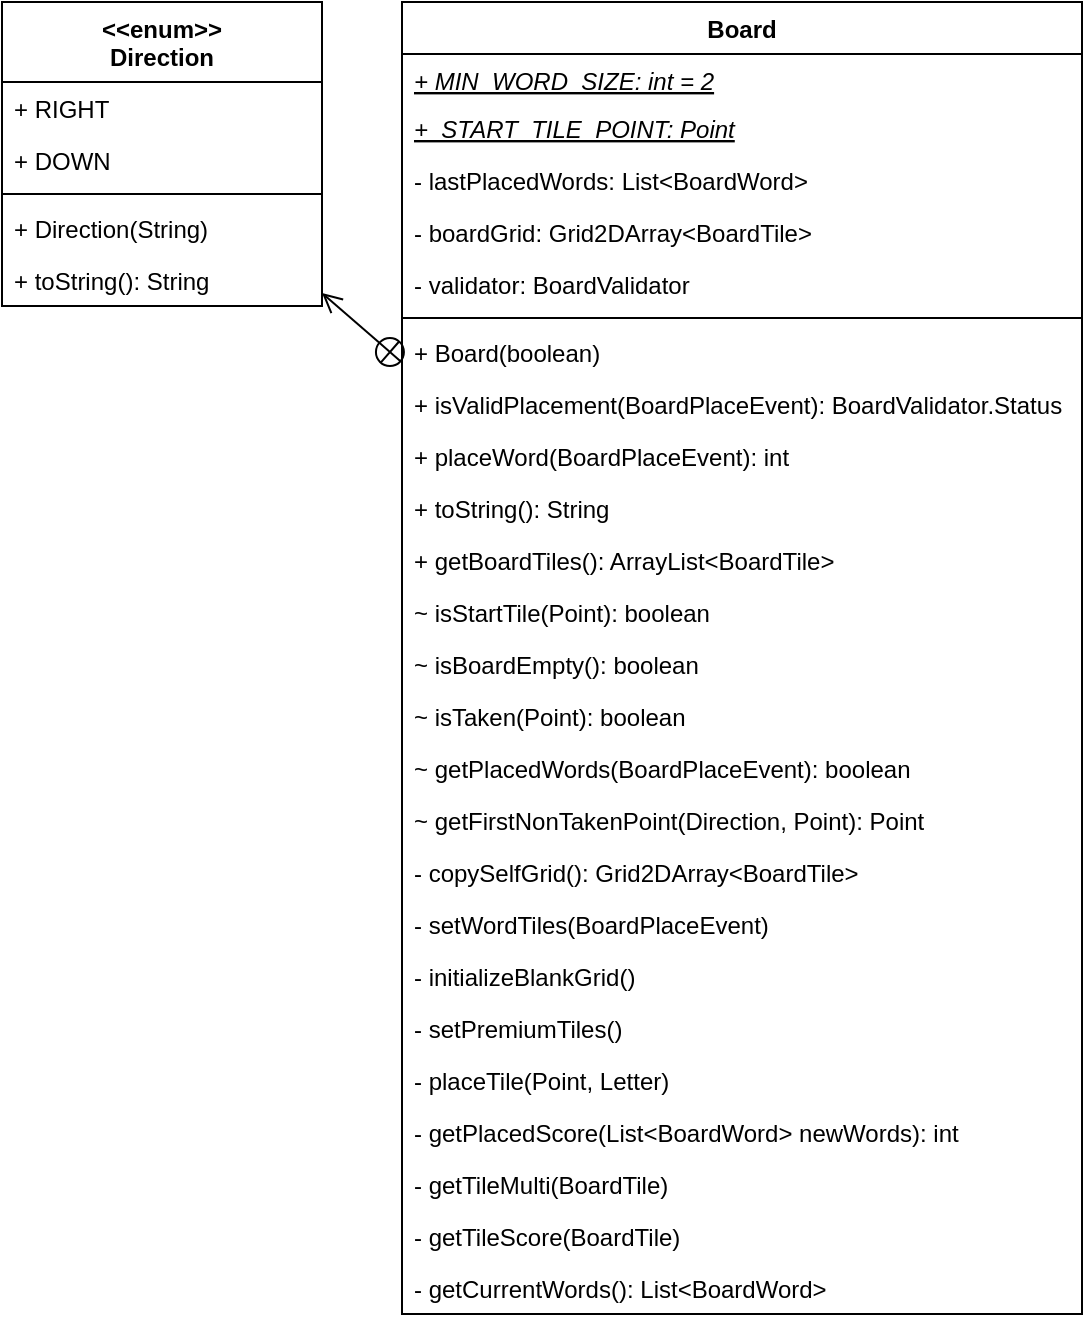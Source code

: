 <mxfile version="15.5.4" type="embed" pages="3"><diagram id="7SQBeg8-NmMNRBUi52EG" name="Board"><mxGraphModel dx="1140" dy="520" grid="1" gridSize="10" guides="1" tooltips="1" connect="1" arrows="1" fold="1" page="1" pageScale="1" pageWidth="850" pageHeight="1100" math="0" shadow="0"><root><mxCell id="0"/><mxCell id="1" parent="0"/><mxCell id="3GtVR0VW-QDkIM4Xzwnb-1" value="Board" style="swimlane;fontStyle=1;align=center;verticalAlign=top;childLayout=stackLayout;horizontal=1;startSize=26;horizontalStack=0;resizeParent=1;resizeParentMax=0;resizeLast=0;collapsible=1;marginBottom=0;" parent="1" vertex="1"><mxGeometry x="230" y="40" width="340" height="656" as="geometry"/></mxCell><mxCell id="3GtVR0VW-QDkIM4Xzwnb-2" value="+ MIN_WORD_SIZE: int = 2" style="text;strokeColor=none;fillColor=none;align=left;verticalAlign=top;spacingLeft=4;spacingRight=4;overflow=hidden;rotatable=0;points=[[0,0.5],[1,0.5]];portConstraint=eastwest;fontStyle=6" parent="3GtVR0VW-QDkIM4Xzwnb-1" vertex="1"><mxGeometry y="26" width="340" height="24" as="geometry"/></mxCell><mxCell id="3GtVR0VW-QDkIM4Xzwnb-3" value="+  START_TILE_POINT: Point" style="text;strokeColor=none;fillColor=none;align=left;verticalAlign=top;spacingLeft=4;spacingRight=4;overflow=hidden;rotatable=0;points=[[0,0.5],[1,0.5]];portConstraint=eastwest;fontStyle=6" parent="3GtVR0VW-QDkIM4Xzwnb-1" vertex="1"><mxGeometry y="50" width="340" height="26" as="geometry"/></mxCell><mxCell id="pVLUgfRsohdtI-eY0-8A-12" value="- lastPlacedWords: List&lt;BoardWord&gt;" style="text;strokeColor=none;fillColor=none;align=left;verticalAlign=top;spacingLeft=4;spacingRight=4;overflow=hidden;rotatable=0;points=[[0,0.5],[1,0.5]];portConstraint=eastwest;" vertex="1" parent="3GtVR0VW-QDkIM4Xzwnb-1"><mxGeometry y="76" width="340" height="26" as="geometry"/></mxCell><mxCell id="pVLUgfRsohdtI-eY0-8A-14" value="- boardGrid: Grid2DArray&lt;BoardTile&gt; " style="text;strokeColor=none;fillColor=none;align=left;verticalAlign=top;spacingLeft=4;spacingRight=4;overflow=hidden;rotatable=0;points=[[0,0.5],[1,0.5]];portConstraint=eastwest;" vertex="1" parent="3GtVR0VW-QDkIM4Xzwnb-1"><mxGeometry y="102" width="340" height="26" as="geometry"/></mxCell><mxCell id="pVLUgfRsohdtI-eY0-8A-13" value="- validator: BoardValidator" style="text;strokeColor=none;fillColor=none;align=left;verticalAlign=top;spacingLeft=4;spacingRight=4;overflow=hidden;rotatable=0;points=[[0,0.5],[1,0.5]];portConstraint=eastwest;" vertex="1" parent="3GtVR0VW-QDkIM4Xzwnb-1"><mxGeometry y="128" width="340" height="26" as="geometry"/></mxCell><mxCell id="3GtVR0VW-QDkIM4Xzwnb-4" value="" style="line;strokeWidth=1;fillColor=none;align=left;verticalAlign=middle;spacingTop=-1;spacingLeft=3;spacingRight=3;rotatable=0;labelPosition=right;points=[];portConstraint=eastwest;" parent="3GtVR0VW-QDkIM4Xzwnb-1" vertex="1"><mxGeometry y="154" width="340" height="8" as="geometry"/></mxCell><mxCell id="3GtVR0VW-QDkIM4Xzwnb-5" value="+ Board(boolean)" style="text;strokeColor=none;fillColor=none;align=left;verticalAlign=top;spacingLeft=4;spacingRight=4;overflow=hidden;rotatable=0;points=[[0,0.5],[1,0.5]];portConstraint=eastwest;" parent="3GtVR0VW-QDkIM4Xzwnb-1" vertex="1"><mxGeometry y="162" width="340" height="26" as="geometry"/></mxCell><mxCell id="3GtVR0VW-QDkIM4Xzwnb-6" value="+ isValidPlacement(BoardPlaceEvent): BoardValidator.Status" style="text;strokeColor=none;fillColor=none;align=left;verticalAlign=top;spacingLeft=4;spacingRight=4;overflow=hidden;rotatable=0;points=[[0,0.5],[1,0.5]];portConstraint=eastwest;" parent="3GtVR0VW-QDkIM4Xzwnb-1" vertex="1"><mxGeometry y="188" width="340" height="26" as="geometry"/></mxCell><mxCell id="3GtVR0VW-QDkIM4Xzwnb-7" value="+ placeWord(BoardPlaceEvent): int" style="text;strokeColor=none;fillColor=none;align=left;verticalAlign=top;spacingLeft=4;spacingRight=4;overflow=hidden;rotatable=0;points=[[0,0.5],[1,0.5]];portConstraint=eastwest;" parent="3GtVR0VW-QDkIM4Xzwnb-1" vertex="1"><mxGeometry y="214" width="340" height="26" as="geometry"/></mxCell><mxCell id="AjdBSY9YLioFSN2WO----1" value="+ toString(): String" style="text;strokeColor=none;fillColor=none;align=left;verticalAlign=top;spacingLeft=4;spacingRight=4;overflow=hidden;rotatable=0;points=[[0,0.5],[1,0.5]];portConstraint=eastwest;" parent="3GtVR0VW-QDkIM4Xzwnb-1" vertex="1"><mxGeometry y="240" width="340" height="26" as="geometry"/></mxCell><mxCell id="pVLUgfRsohdtI-eY0-8A-10" value="+ getBoardTiles(): ArrayList&lt;BoardTile&gt;" style="text;strokeColor=none;fillColor=none;align=left;verticalAlign=top;spacingLeft=4;spacingRight=4;overflow=hidden;rotatable=0;points=[[0,0.5],[1,0.5]];portConstraint=eastwest;" vertex="1" parent="3GtVR0VW-QDkIM4Xzwnb-1"><mxGeometry y="266" width="340" height="26" as="geometry"/></mxCell><mxCell id="sT7uKw7CB1w0icW3DQVC-3" value="~ isStartTile(Point): boolean" style="text;strokeColor=none;fillColor=none;align=left;verticalAlign=top;spacingLeft=4;spacingRight=4;overflow=hidden;rotatable=0;points=[[0,0.5],[1,0.5]];portConstraint=eastwest;" parent="3GtVR0VW-QDkIM4Xzwnb-1" vertex="1"><mxGeometry y="292" width="340" height="26" as="geometry"/></mxCell><mxCell id="sT7uKw7CB1w0icW3DQVC-4" value="~ isBoardEmpty(): boolean" style="text;strokeColor=none;fillColor=none;align=left;verticalAlign=top;spacingLeft=4;spacingRight=4;overflow=hidden;rotatable=0;points=[[0,0.5],[1,0.5]];portConstraint=eastwest;" parent="3GtVR0VW-QDkIM4Xzwnb-1" vertex="1"><mxGeometry y="318" width="340" height="26" as="geometry"/></mxCell><mxCell id="sT7uKw7CB1w0icW3DQVC-5" value="~ isTaken(Point): boolean" style="text;strokeColor=none;fillColor=none;align=left;verticalAlign=top;spacingLeft=4;spacingRight=4;overflow=hidden;rotatable=0;points=[[0,0.5],[1,0.5]];portConstraint=eastwest;" parent="3GtVR0VW-QDkIM4Xzwnb-1" vertex="1"><mxGeometry y="344" width="340" height="26" as="geometry"/></mxCell><mxCell id="sT7uKw7CB1w0icW3DQVC-6" value="~ getPlacedWords(BoardPlaceEvent): boolean" style="text;strokeColor=none;fillColor=none;align=left;verticalAlign=top;spacingLeft=4;spacingRight=4;overflow=hidden;rotatable=0;points=[[0,0.5],[1,0.5]];portConstraint=eastwest;" parent="3GtVR0VW-QDkIM4Xzwnb-1" vertex="1"><mxGeometry y="370" width="340" height="26" as="geometry"/></mxCell><mxCell id="pVLUgfRsohdtI-eY0-8A-1" value="~ getFirstNonTakenPoint(Direction, Point): Point" style="text;strokeColor=none;fillColor=none;align=left;verticalAlign=top;spacingLeft=4;spacingRight=4;overflow=hidden;rotatable=0;points=[[0,0.5],[1,0.5]];portConstraint=eastwest;" vertex="1" parent="3GtVR0VW-QDkIM4Xzwnb-1"><mxGeometry y="396" width="340" height="26" as="geometry"/></mxCell><mxCell id="sT7uKw7CB1w0icW3DQVC-7" value="- copySelfGrid(): Grid2DArray&lt;BoardTile&gt;" style="text;strokeColor=none;fillColor=none;align=left;verticalAlign=top;spacingLeft=4;spacingRight=4;overflow=hidden;rotatable=0;points=[[0,0.5],[1,0.5]];portConstraint=eastwest;" parent="3GtVR0VW-QDkIM4Xzwnb-1" vertex="1"><mxGeometry y="422" width="340" height="26" as="geometry"/></mxCell><mxCell id="pVLUgfRsohdtI-eY0-8A-2" value="- setWordTiles(BoardPlaceEvent)" style="text;strokeColor=none;fillColor=none;align=left;verticalAlign=top;spacingLeft=4;spacingRight=4;overflow=hidden;rotatable=0;points=[[0,0.5],[1,0.5]];portConstraint=eastwest;" vertex="1" parent="3GtVR0VW-QDkIM4Xzwnb-1"><mxGeometry y="448" width="340" height="26" as="geometry"/></mxCell><mxCell id="pVLUgfRsohdtI-eY0-8A-3" value="- initializeBlankGrid()" style="text;strokeColor=none;fillColor=none;align=left;verticalAlign=top;spacingLeft=4;spacingRight=4;overflow=hidden;rotatable=0;points=[[0,0.5],[1,0.5]];portConstraint=eastwest;" vertex="1" parent="3GtVR0VW-QDkIM4Xzwnb-1"><mxGeometry y="474" width="340" height="26" as="geometry"/></mxCell><mxCell id="pVLUgfRsohdtI-eY0-8A-4" value="- setPremiumTiles()" style="text;strokeColor=none;fillColor=none;align=left;verticalAlign=top;spacingLeft=4;spacingRight=4;overflow=hidden;rotatable=0;points=[[0,0.5],[1,0.5]];portConstraint=eastwest;" vertex="1" parent="3GtVR0VW-QDkIM4Xzwnb-1"><mxGeometry y="500" width="340" height="26" as="geometry"/></mxCell><mxCell id="pVLUgfRsohdtI-eY0-8A-5" value="- placeTile(Point, Letter)" style="text;strokeColor=none;fillColor=none;align=left;verticalAlign=top;spacingLeft=4;spacingRight=4;overflow=hidden;rotatable=0;points=[[0,0.5],[1,0.5]];portConstraint=eastwest;" vertex="1" parent="3GtVR0VW-QDkIM4Xzwnb-1"><mxGeometry y="526" width="340" height="26" as="geometry"/></mxCell><mxCell id="pVLUgfRsohdtI-eY0-8A-6" value="- getPlacedScore(List&lt;BoardWord&gt; newWords): int" style="text;strokeColor=none;fillColor=none;align=left;verticalAlign=top;spacingLeft=4;spacingRight=4;overflow=hidden;rotatable=0;points=[[0,0.5],[1,0.5]];portConstraint=eastwest;" vertex="1" parent="3GtVR0VW-QDkIM4Xzwnb-1"><mxGeometry y="552" width="340" height="26" as="geometry"/></mxCell><mxCell id="pVLUgfRsohdtI-eY0-8A-7" value="- getTileMulti(BoardTile)" style="text;strokeColor=none;fillColor=none;align=left;verticalAlign=top;spacingLeft=4;spacingRight=4;overflow=hidden;rotatable=0;points=[[0,0.5],[1,0.5]];portConstraint=eastwest;" vertex="1" parent="3GtVR0VW-QDkIM4Xzwnb-1"><mxGeometry y="578" width="340" height="26" as="geometry"/></mxCell><mxCell id="pVLUgfRsohdtI-eY0-8A-8" value="- getTileScore(BoardTile)" style="text;strokeColor=none;fillColor=none;align=left;verticalAlign=top;spacingLeft=4;spacingRight=4;overflow=hidden;rotatable=0;points=[[0,0.5],[1,0.5]];portConstraint=eastwest;" vertex="1" parent="3GtVR0VW-QDkIM4Xzwnb-1"><mxGeometry y="604" width="340" height="26" as="geometry"/></mxCell><mxCell id="pVLUgfRsohdtI-eY0-8A-9" value="- getCurrentWords(): List&lt;BoardWord&gt;" style="text;strokeColor=none;fillColor=none;align=left;verticalAlign=top;spacingLeft=4;spacingRight=4;overflow=hidden;rotatable=0;points=[[0,0.5],[1,0.5]];portConstraint=eastwest;" vertex="1" parent="3GtVR0VW-QDkIM4Xzwnb-1"><mxGeometry y="630" width="340" height="26" as="geometry"/></mxCell><mxCell id="3GtVR0VW-QDkIM4Xzwnb-8" value="&lt;&lt;enum&gt;&gt;&#10;Direction" style="swimlane;fontStyle=1;align=center;verticalAlign=top;childLayout=stackLayout;horizontal=1;startSize=40;horizontalStack=0;resizeParent=1;resizeParentMax=0;resizeLast=0;collapsible=1;marginBottom=0;" parent="1" vertex="1"><mxGeometry x="30" y="40" width="160" height="152" as="geometry"/></mxCell><mxCell id="3GtVR0VW-QDkIM4Xzwnb-9" value="+ RIGHT" style="text;strokeColor=none;fillColor=none;align=left;verticalAlign=top;spacingLeft=4;spacingRight=4;overflow=hidden;rotatable=0;points=[[0,0.5],[1,0.5]];portConstraint=eastwest;" parent="3GtVR0VW-QDkIM4Xzwnb-8" vertex="1"><mxGeometry y="40" width="160" height="26" as="geometry"/></mxCell><mxCell id="3GtVR0VW-QDkIM4Xzwnb-10" value="+ DOWN" style="text;strokeColor=none;fillColor=none;align=left;verticalAlign=top;spacingLeft=4;spacingRight=4;overflow=hidden;rotatable=0;points=[[0,0.5],[1,0.5]];portConstraint=eastwest;" parent="3GtVR0VW-QDkIM4Xzwnb-8" vertex="1"><mxGeometry y="66" width="160" height="26" as="geometry"/></mxCell><mxCell id="3GtVR0VW-QDkIM4Xzwnb-11" value="" style="line;strokeWidth=1;fillColor=none;align=left;verticalAlign=middle;spacingTop=-1;spacingLeft=3;spacingRight=3;rotatable=0;labelPosition=right;points=[];portConstraint=eastwest;" parent="3GtVR0VW-QDkIM4Xzwnb-8" vertex="1"><mxGeometry y="92" width="160" height="8" as="geometry"/></mxCell><mxCell id="3GtVR0VW-QDkIM4Xzwnb-12" value="+ Direction(String)" style="text;strokeColor=none;fillColor=none;align=left;verticalAlign=top;spacingLeft=4;spacingRight=4;overflow=hidden;rotatable=0;points=[[0,0.5],[1,0.5]];portConstraint=eastwest;" parent="3GtVR0VW-QDkIM4Xzwnb-8" vertex="1"><mxGeometry y="100" width="160" height="26" as="geometry"/></mxCell><mxCell id="3GtVR0VW-QDkIM4Xzwnb-13" value="+ toString(): String" style="text;strokeColor=none;fillColor=none;align=left;verticalAlign=top;spacingLeft=4;spacingRight=4;overflow=hidden;rotatable=0;points=[[0,0.5],[1,0.5]];portConstraint=eastwest;" parent="3GtVR0VW-QDkIM4Xzwnb-8" vertex="1"><mxGeometry y="126" width="160" height="26" as="geometry"/></mxCell><mxCell id="3GtVR0VW-QDkIM4Xzwnb-14" value="" style="endArrow=open;startArrow=circlePlus;endFill=0;startFill=0;endSize=8;html=1;rounded=0;" parent="1" source="3GtVR0VW-QDkIM4Xzwnb-1" target="3GtVR0VW-QDkIM4Xzwnb-8" edge="1"><mxGeometry width="160" relative="1" as="geometry"><mxPoint x="290" y="60" as="sourcePoint"/><mxPoint x="220" y="160" as="targetPoint"/></mxGeometry></mxCell></root></mxGraphModel></diagram><diagram id="0kUheaF3s_oTYIpv5bhT" name="Package-Private Board"><mxGraphModel dx="370" dy="512" grid="1" gridSize="10" guides="1" tooltips="1" connect="1" arrows="1" fold="1" page="1" pageScale="1" pageWidth="850" pageHeight="1100" math="0" shadow="0"><root><mxCell id="ktofCeJ7xlvYMQVk22QA-0"/><mxCell id="ktofCeJ7xlvYMQVk22QA-1" parent="ktofCeJ7xlvYMQVk22QA-0"/><mxCell id="2kCUc1td7e-UeEeqGeQy-0" value="Board" style="swimlane;fontStyle=1;align=center;verticalAlign=top;childLayout=stackLayout;horizontal=1;startSize=26;horizontalStack=0;resizeParent=1;resizeParentMax=0;resizeLast=0;collapsible=1;marginBottom=0;" parent="ktofCeJ7xlvYMQVk22QA-1" vertex="1"><mxGeometry x="390" y="60" width="270" height="164" as="geometry"/></mxCell><mxCell id="2kCUc1td7e-UeEeqGeQy-2" value="" style="line;strokeWidth=1;fillColor=none;align=left;verticalAlign=middle;spacingTop=-1;spacingLeft=3;spacingRight=3;rotatable=0;labelPosition=right;points=[];portConstraint=eastwest;" parent="2kCUc1td7e-UeEeqGeQy-0" vertex="1"><mxGeometry y="26" width="270" height="8" as="geometry"/></mxCell><mxCell id="2kCUc1td7e-UeEeqGeQy-3" value="~ isStartTile(Point): boolean" style="text;strokeColor=none;fillColor=none;align=left;verticalAlign=top;spacingLeft=4;spacingRight=4;overflow=hidden;rotatable=0;points=[[0,0.5],[1,0.5]];portConstraint=eastwest;" parent="2kCUc1td7e-UeEeqGeQy-0" vertex="1"><mxGeometry y="34" width="270" height="26" as="geometry"/></mxCell><mxCell id="2kCUc1td7e-UeEeqGeQy-4" value="~ isBoardEmpty(): boolean" style="text;strokeColor=none;fillColor=none;align=left;verticalAlign=top;spacingLeft=4;spacingRight=4;overflow=hidden;rotatable=0;points=[[0,0.5],[1,0.5]];portConstraint=eastwest;" parent="2kCUc1td7e-UeEeqGeQy-0" vertex="1"><mxGeometry y="60" width="270" height="26" as="geometry"/></mxCell><mxCell id="2kCUc1td7e-UeEeqGeQy-5" value="~ isTaken(Point): boolean" style="text;strokeColor=none;fillColor=none;align=left;verticalAlign=top;spacingLeft=4;spacingRight=4;overflow=hidden;rotatable=0;points=[[0,0.5],[1,0.5]];portConstraint=eastwest;" parent="2kCUc1td7e-UeEeqGeQy-0" vertex="1"><mxGeometry y="86" width="270" height="26" as="geometry"/></mxCell><mxCell id="2kCUc1td7e-UeEeqGeQy-6" value="~ getPlacedWords(BoardPlaceEvent): boolean" style="text;strokeColor=none;fillColor=none;align=left;verticalAlign=top;spacingLeft=4;spacingRight=4;overflow=hidden;rotatable=0;points=[[0,0.5],[1,0.5]];portConstraint=eastwest;" parent="2kCUc1td7e-UeEeqGeQy-0" vertex="1"><mxGeometry y="112" width="270" height="26" as="geometry"/></mxCell><mxCell id="xPUl4rVVCjryGCxN2CGG-1" value="~ getFirstNonTakenPoint(Direction, Point): Point" style="text;strokeColor=none;fillColor=none;align=left;verticalAlign=top;spacingLeft=4;spacingRight=4;overflow=hidden;rotatable=0;points=[[0,0.5],[1,0.5]];portConstraint=eastwest;" vertex="1" parent="2kCUc1td7e-UeEeqGeQy-0"><mxGeometry y="138" width="270" height="26" as="geometry"/></mxCell></root></mxGraphModel></diagram><diagram id="9KoMzKN5wPC7EBhcTlWR" name="Public Board"><mxGraphModel dx="369" dy="339" grid="1" gridSize="10" guides="1" tooltips="1" connect="1" arrows="1" fold="1" page="1" pageScale="1" pageWidth="850" pageHeight="1100" math="0" shadow="0"><root><mxCell id="tyPt18imVkpfdSQhNwZi-0"/><mxCell id="tyPt18imVkpfdSQhNwZi-1" parent="tyPt18imVkpfdSQhNwZi-0"/><mxCell id="qsSnh5o6wnB4-fUa2c6j-0" value="Board" style="swimlane;fontStyle=1;align=center;verticalAlign=top;childLayout=stackLayout;horizontal=1;startSize=26;horizontalStack=0;resizeParent=1;resizeParentMax=0;resizeLast=0;collapsible=1;marginBottom=0;" vertex="1" parent="tyPt18imVkpfdSQhNwZi-1"><mxGeometry x="430" y="50" width="340" height="188" as="geometry"/></mxCell><mxCell id="qsSnh5o6wnB4-fUa2c6j-1" value="+ MIN_WORD_SIZE: int = 2" style="text;strokeColor=none;fillColor=none;align=left;verticalAlign=top;spacingLeft=4;spacingRight=4;overflow=hidden;rotatable=0;points=[[0,0.5],[1,0.5]];portConstraint=eastwest;fontStyle=6" vertex="1" parent="qsSnh5o6wnB4-fUa2c6j-0"><mxGeometry y="26" width="340" height="24" as="geometry"/></mxCell><mxCell id="bcJJwIOo25nH8RLw-m7c-0" value="+  START_TILE_POINT: Point" style="text;strokeColor=none;fillColor=none;align=left;verticalAlign=top;spacingLeft=4;spacingRight=4;overflow=hidden;rotatable=0;points=[[0,0.5],[1,0.5]];portConstraint=eastwest;fontStyle=6" vertex="1" parent="qsSnh5o6wnB4-fUa2c6j-0"><mxGeometry y="50" width="340" height="26" as="geometry"/></mxCell><mxCell id="qsSnh5o6wnB4-fUa2c6j-2" value="" style="line;strokeWidth=1;fillColor=none;align=left;verticalAlign=middle;spacingTop=-1;spacingLeft=3;spacingRight=3;rotatable=0;labelPosition=right;points=[];portConstraint=eastwest;" vertex="1" parent="qsSnh5o6wnB4-fUa2c6j-0"><mxGeometry y="76" width="340" height="8" as="geometry"/></mxCell><mxCell id="qsSnh5o6wnB4-fUa2c6j-7" value="+ Board(boolean)" style="text;strokeColor=none;fillColor=none;align=left;verticalAlign=top;spacingLeft=4;spacingRight=4;overflow=hidden;rotatable=0;points=[[0,0.5],[1,0.5]];portConstraint=eastwest;" vertex="1" parent="qsSnh5o6wnB4-fUa2c6j-0"><mxGeometry y="84" width="340" height="26" as="geometry"/></mxCell><mxCell id="bcJJwIOo25nH8RLw-m7c-3" value="+ isValidPlacement(BoardPlaceEvent): BoardValidator.Status" style="text;strokeColor=none;fillColor=none;align=left;verticalAlign=top;spacingLeft=4;spacingRight=4;overflow=hidden;rotatable=0;points=[[0,0.5],[1,0.5]];portConstraint=eastwest;" vertex="1" parent="qsSnh5o6wnB4-fUa2c6j-0"><mxGeometry y="110" width="340" height="26" as="geometry"/></mxCell><mxCell id="bcJJwIOo25nH8RLw-m7c-4" value="+ placeWord(BoardPlaceEvent): int" style="text;strokeColor=none;fillColor=none;align=left;verticalAlign=top;spacingLeft=4;spacingRight=4;overflow=hidden;rotatable=0;points=[[0,0.5],[1,0.5]];portConstraint=eastwest;" vertex="1" parent="qsSnh5o6wnB4-fUa2c6j-0"><mxGeometry y="136" width="340" height="26" as="geometry"/></mxCell><mxCell id="PlZPtJyrFpkQMaGi1U0T-0" value="+ toString(): String" style="text;strokeColor=none;fillColor=none;align=left;verticalAlign=top;spacingLeft=4;spacingRight=4;overflow=hidden;rotatable=0;points=[[0,0.5],[1,0.5]];portConstraint=eastwest;" vertex="1" parent="qsSnh5o6wnB4-fUa2c6j-0"><mxGeometry y="162" width="340" height="26" as="geometry"/></mxCell><mxCell id="bcJJwIOo25nH8RLw-m7c-5" value="&lt;&lt;enum&gt;&gt;&#10;Direction" style="swimlane;fontStyle=1;align=center;verticalAlign=top;childLayout=stackLayout;horizontal=1;startSize=40;horizontalStack=0;resizeParent=1;resizeParentMax=0;resizeLast=0;collapsible=1;marginBottom=0;" vertex="1" parent="tyPt18imVkpfdSQhNwZi-1"><mxGeometry x="160" y="50" width="160" height="152" as="geometry"/></mxCell><mxCell id="bcJJwIOo25nH8RLw-m7c-9" value="+ RIGHT" style="text;strokeColor=none;fillColor=none;align=left;verticalAlign=top;spacingLeft=4;spacingRight=4;overflow=hidden;rotatable=0;points=[[0,0.5],[1,0.5]];portConstraint=eastwest;" vertex="1" parent="bcJJwIOo25nH8RLw-m7c-5"><mxGeometry y="40" width="160" height="26" as="geometry"/></mxCell><mxCell id="bcJJwIOo25nH8RLw-m7c-6" value="+ DOWN" style="text;strokeColor=none;fillColor=none;align=left;verticalAlign=top;spacingLeft=4;spacingRight=4;overflow=hidden;rotatable=0;points=[[0,0.5],[1,0.5]];portConstraint=eastwest;" vertex="1" parent="bcJJwIOo25nH8RLw-m7c-5"><mxGeometry y="66" width="160" height="26" as="geometry"/></mxCell><mxCell id="bcJJwIOo25nH8RLw-m7c-7" value="" style="line;strokeWidth=1;fillColor=none;align=left;verticalAlign=middle;spacingTop=-1;spacingLeft=3;spacingRight=3;rotatable=0;labelPosition=right;points=[];portConstraint=eastwest;" vertex="1" parent="bcJJwIOo25nH8RLw-m7c-5"><mxGeometry y="92" width="160" height="8" as="geometry"/></mxCell><mxCell id="bcJJwIOo25nH8RLw-m7c-8" value="+ Direction(String)" style="text;strokeColor=none;fillColor=none;align=left;verticalAlign=top;spacingLeft=4;spacingRight=4;overflow=hidden;rotatable=0;points=[[0,0.5],[1,0.5]];portConstraint=eastwest;" vertex="1" parent="bcJJwIOo25nH8RLw-m7c-5"><mxGeometry y="100" width="160" height="26" as="geometry"/></mxCell><mxCell id="bcJJwIOo25nH8RLw-m7c-10" value="+ toString(): String" style="text;strokeColor=none;fillColor=none;align=left;verticalAlign=top;spacingLeft=4;spacingRight=4;overflow=hidden;rotatable=0;points=[[0,0.5],[1,0.5]];portConstraint=eastwest;" vertex="1" parent="bcJJwIOo25nH8RLw-m7c-5"><mxGeometry y="126" width="160" height="26" as="geometry"/></mxCell><mxCell id="bcJJwIOo25nH8RLw-m7c-11" value="" style="endArrow=open;startArrow=circlePlus;endFill=0;startFill=0;endSize=8;html=1;rounded=0;" edge="1" parent="tyPt18imVkpfdSQhNwZi-1" source="qsSnh5o6wnB4-fUa2c6j-0" target="bcJJwIOo25nH8RLw-m7c-5"><mxGeometry width="160" relative="1" as="geometry"><mxPoint x="420" y="70" as="sourcePoint"/><mxPoint x="350" y="170" as="targetPoint"/></mxGeometry></mxCell></root></mxGraphModel></diagram></mxfile>